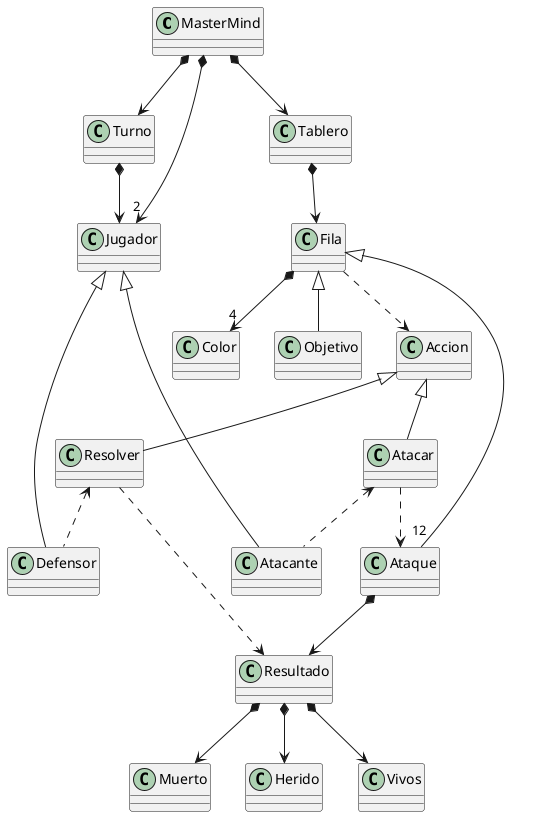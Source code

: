 @startuml mastermindClases

MasterMind *-down-> "2" Jugador
MasterMind *-down-> Turno
Turno *-down-> Jugador
Jugador <|-down- Atacante
Jugador <|-down- Defensor

MasterMind *-down-> Tablero

Tablero *-down-> Fila
Fila *-down-> "4" Color
Fila <|-down- Objetivo
Fila <|-down- "12" Ataque

Ataque *-down-> Resultado
Resultado *-down-> Muerto
Resultado *-down-> Herido
Resultado *-down-> Vivos

/'
Ataque *--> "4" Resultado
Resultado <|-- Muerto
Resultado <|-- Herido
Resultado <|-- Vivo
'/

Accion <|-down- Atacar
Accion <|-down- Resolver
Atacar <.. Atacante
Resolver <.. Defensor
Atacar ..> Ataque
Resolver ..> Resultado
Fila ..> Accion

@enduml
